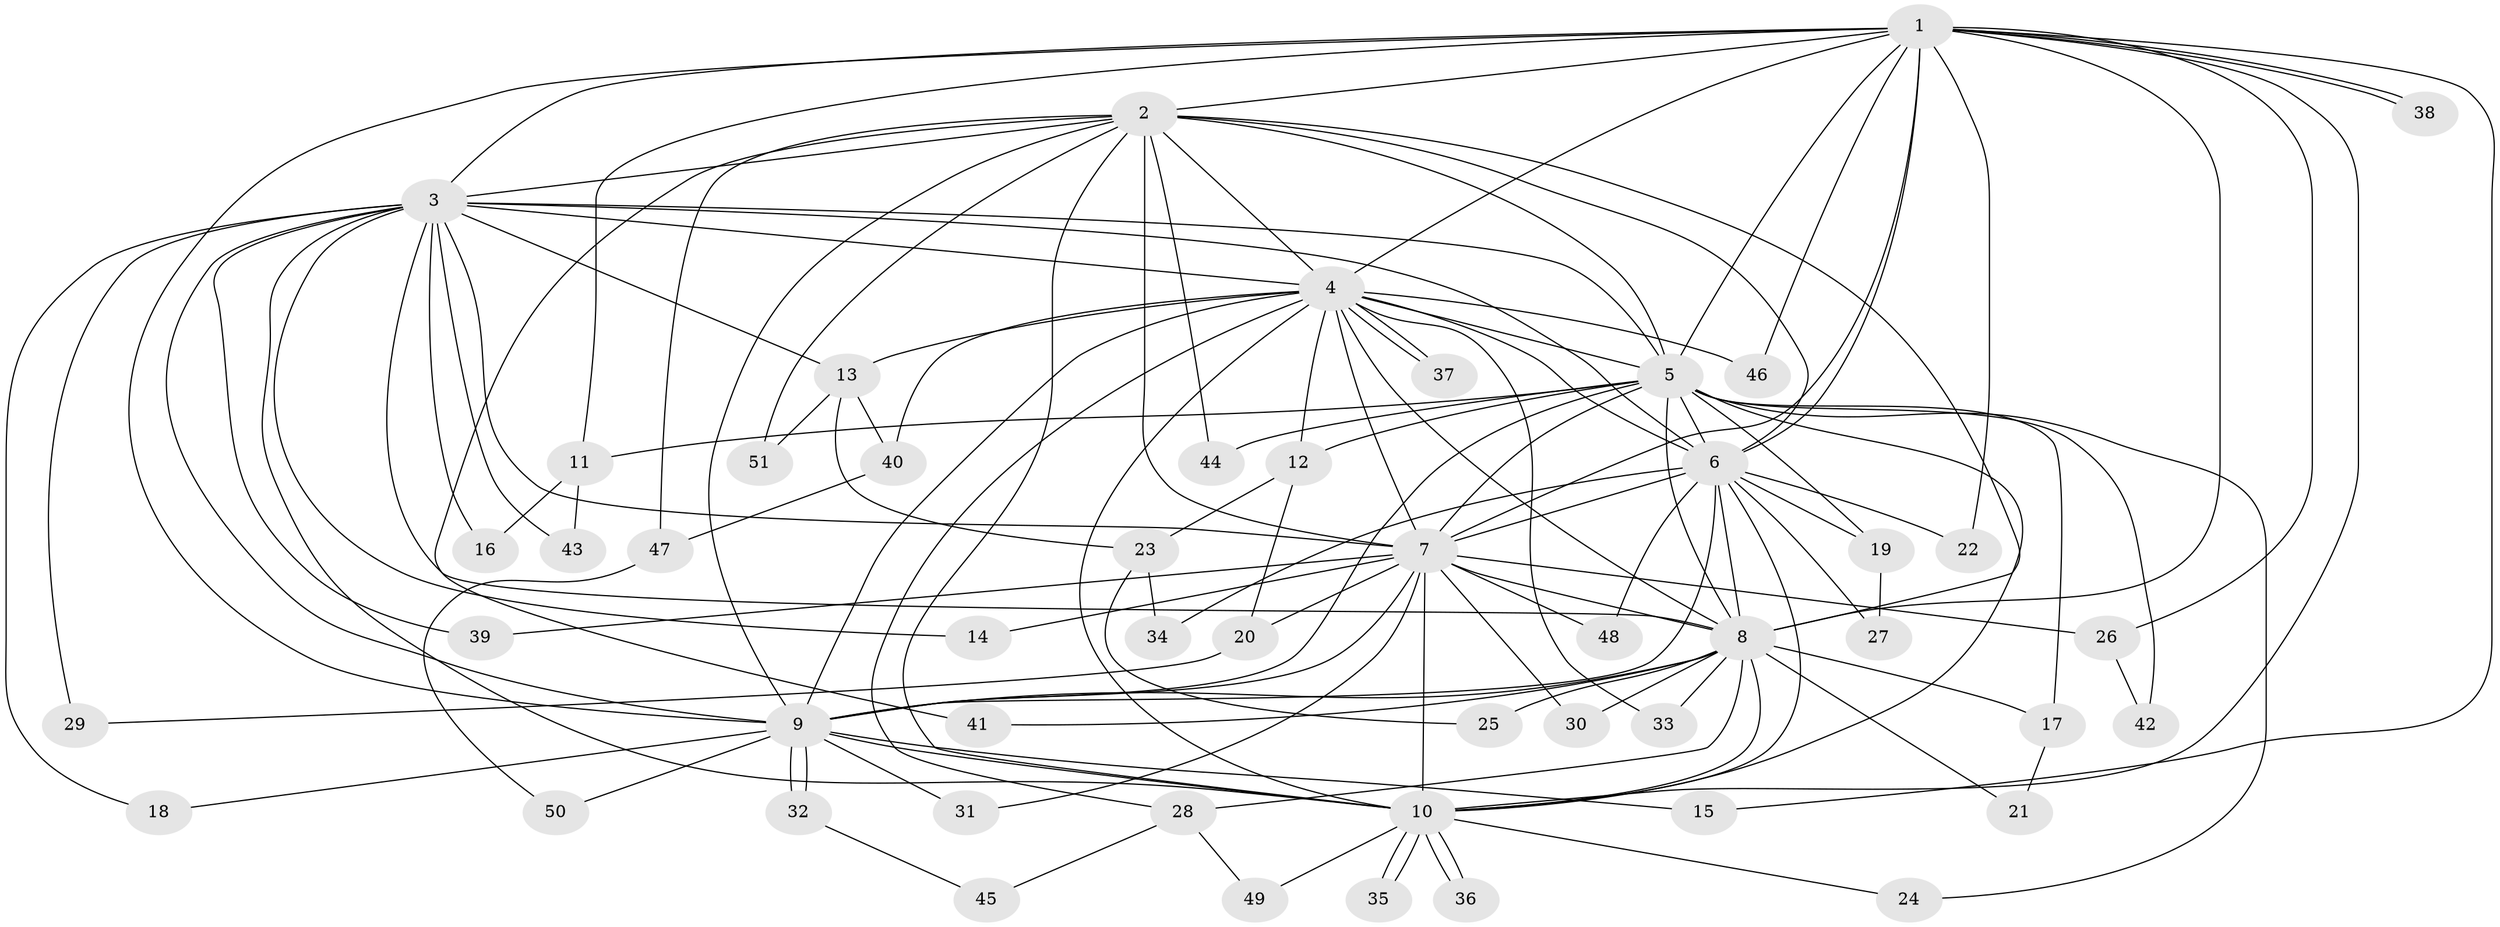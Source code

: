 // coarse degree distribution, {1: 0.44, 2: 0.4, 15: 0.04, 9: 0.08, 10: 0.04}
// Generated by graph-tools (version 1.1) at 2025/02/03/05/25 17:02:38]
// undirected, 51 vertices, 127 edges
graph export_dot {
graph [start="1"]
  node [color=gray90,style=filled];
  1;
  2;
  3;
  4;
  5;
  6;
  7;
  8;
  9;
  10;
  11;
  12;
  13;
  14;
  15;
  16;
  17;
  18;
  19;
  20;
  21;
  22;
  23;
  24;
  25;
  26;
  27;
  28;
  29;
  30;
  31;
  32;
  33;
  34;
  35;
  36;
  37;
  38;
  39;
  40;
  41;
  42;
  43;
  44;
  45;
  46;
  47;
  48;
  49;
  50;
  51;
  1 -- 2;
  1 -- 3;
  1 -- 4;
  1 -- 5;
  1 -- 6;
  1 -- 7;
  1 -- 8;
  1 -- 9;
  1 -- 10;
  1 -- 11;
  1 -- 15;
  1 -- 22;
  1 -- 26;
  1 -- 38;
  1 -- 38;
  1 -- 46;
  2 -- 3;
  2 -- 4;
  2 -- 5;
  2 -- 6;
  2 -- 7;
  2 -- 8;
  2 -- 9;
  2 -- 10;
  2 -- 41;
  2 -- 44;
  2 -- 47;
  2 -- 51;
  3 -- 4;
  3 -- 5;
  3 -- 6;
  3 -- 7;
  3 -- 8;
  3 -- 9;
  3 -- 10;
  3 -- 13;
  3 -- 14;
  3 -- 16;
  3 -- 18;
  3 -- 29;
  3 -- 39;
  3 -- 43;
  4 -- 5;
  4 -- 6;
  4 -- 7;
  4 -- 8;
  4 -- 9;
  4 -- 10;
  4 -- 12;
  4 -- 13;
  4 -- 28;
  4 -- 33;
  4 -- 37;
  4 -- 37;
  4 -- 40;
  4 -- 46;
  5 -- 6;
  5 -- 7;
  5 -- 8;
  5 -- 9;
  5 -- 10;
  5 -- 11;
  5 -- 12;
  5 -- 17;
  5 -- 19;
  5 -- 24;
  5 -- 42;
  5 -- 44;
  6 -- 7;
  6 -- 8;
  6 -- 9;
  6 -- 10;
  6 -- 19;
  6 -- 22;
  6 -- 27;
  6 -- 34;
  6 -- 48;
  7 -- 8;
  7 -- 9;
  7 -- 10;
  7 -- 14;
  7 -- 20;
  7 -- 26;
  7 -- 30;
  7 -- 31;
  7 -- 39;
  7 -- 48;
  8 -- 9;
  8 -- 10;
  8 -- 17;
  8 -- 21;
  8 -- 25;
  8 -- 28;
  8 -- 30;
  8 -- 33;
  8 -- 41;
  9 -- 10;
  9 -- 15;
  9 -- 18;
  9 -- 31;
  9 -- 32;
  9 -- 32;
  9 -- 50;
  10 -- 24;
  10 -- 35;
  10 -- 35;
  10 -- 36;
  10 -- 36;
  10 -- 49;
  11 -- 16;
  11 -- 43;
  12 -- 20;
  12 -- 23;
  13 -- 23;
  13 -- 40;
  13 -- 51;
  17 -- 21;
  19 -- 27;
  20 -- 29;
  23 -- 25;
  23 -- 34;
  26 -- 42;
  28 -- 45;
  28 -- 49;
  32 -- 45;
  40 -- 47;
  47 -- 50;
}
